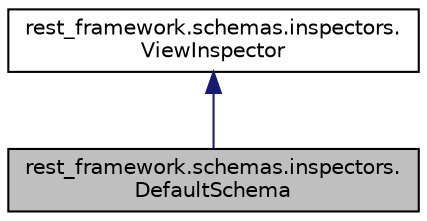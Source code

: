 digraph "rest_framework.schemas.inspectors.DefaultSchema"
{
 // LATEX_PDF_SIZE
  edge [fontname="Helvetica",fontsize="10",labelfontname="Helvetica",labelfontsize="10"];
  node [fontname="Helvetica",fontsize="10",shape=record];
  Node1 [label="rest_framework.schemas.inspectors.\lDefaultSchema",height=0.2,width=0.4,color="black", fillcolor="grey75", style="filled", fontcolor="black",tooltip=" "];
  Node2 -> Node1 [dir="back",color="midnightblue",fontsize="10",style="solid"];
  Node2 [label="rest_framework.schemas.inspectors.\lViewInspector",height=0.2,width=0.4,color="black", fillcolor="white", style="filled",URL="$classrest__framework_1_1schemas_1_1inspectors_1_1_view_inspector.html",tooltip=" "];
}
